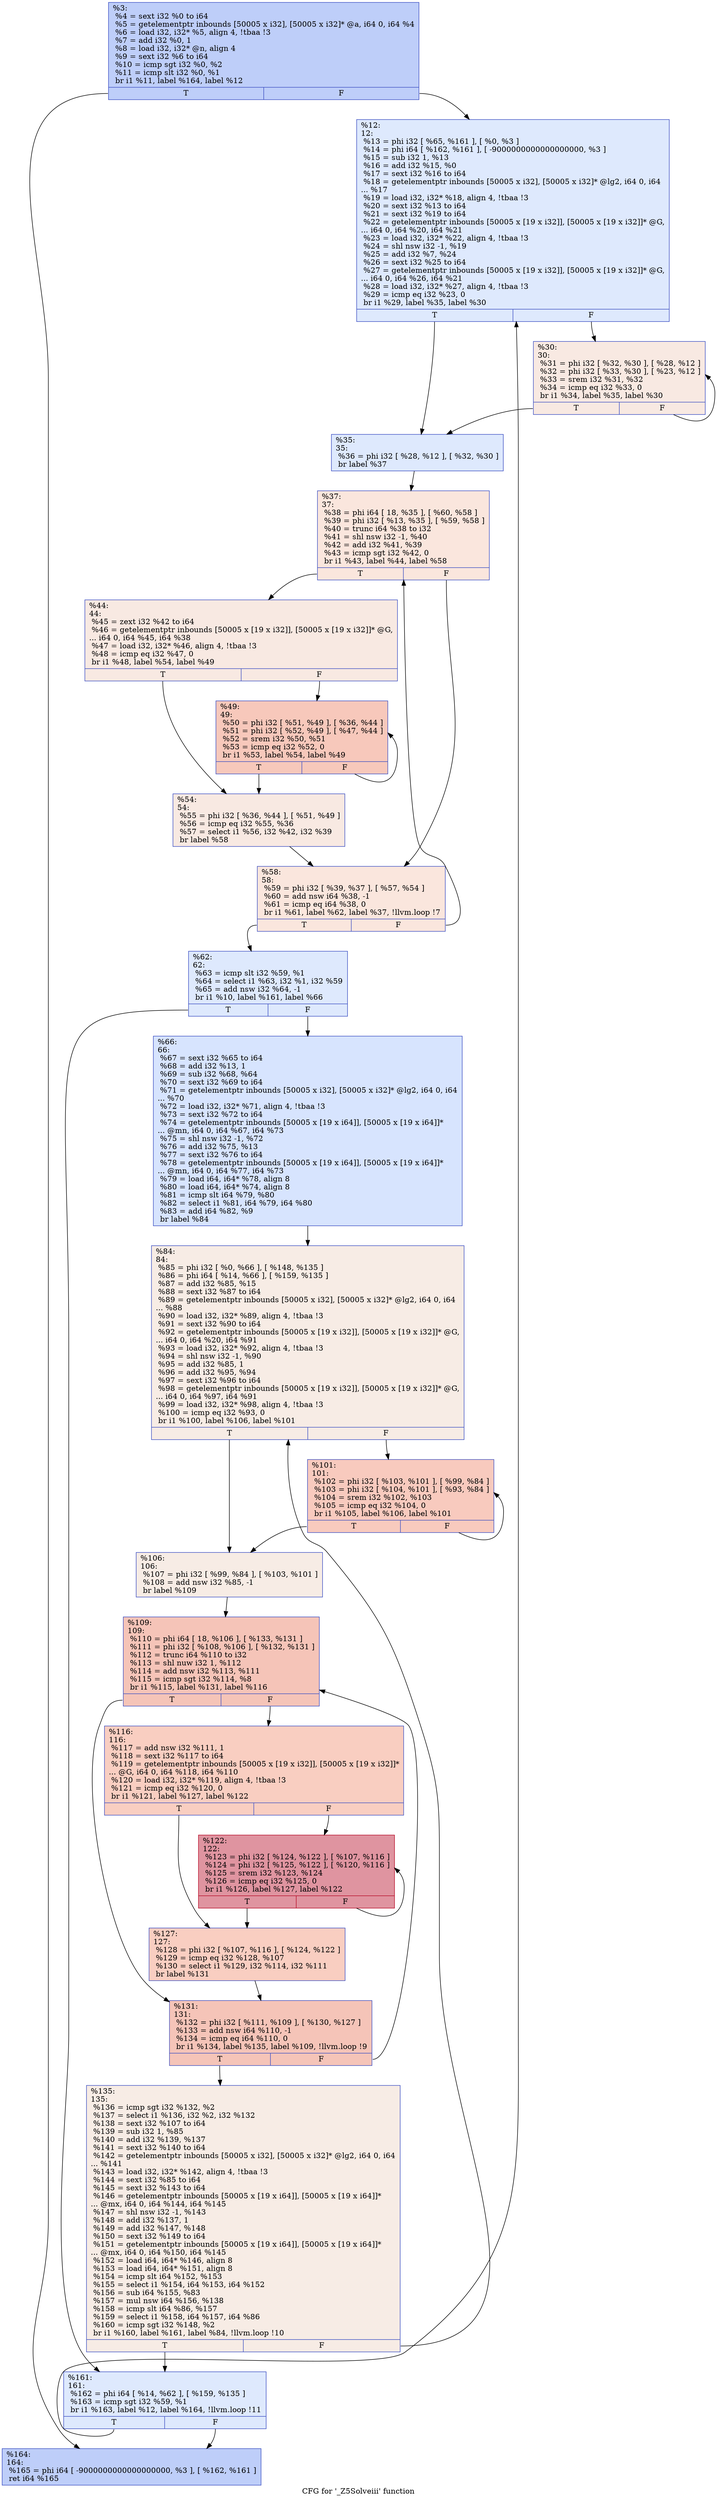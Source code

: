 digraph "CFG for '_Z5Solveiii' function" {
	label="CFG for '_Z5Solveiii' function";

	Node0x55cf4bb57040 [shape=record,color="#3d50c3ff", style=filled, fillcolor="#6c8ff170",label="{%3:\l  %4 = sext i32 %0 to i64\l  %5 = getelementptr inbounds [50005 x i32], [50005 x i32]* @a, i64 0, i64 %4\l  %6 = load i32, i32* %5, align 4, !tbaa !3\l  %7 = add i32 %0, 1\l  %8 = load i32, i32* @n, align 4\l  %9 = sext i32 %6 to i64\l  %10 = icmp sgt i32 %0, %2\l  %11 = icmp slt i32 %0, %1\l  br i1 %11, label %164, label %12\l|{<s0>T|<s1>F}}"];
	Node0x55cf4bb57040:s0 -> Node0x55cf4bb57100;
	Node0x55cf4bb57040:s1 -> Node0x55cf4bb575a0;
	Node0x55cf4bb575a0 [shape=record,color="#3d50c3ff", style=filled, fillcolor="#b5cdfa70",label="{%12:\l12:                                               \l  %13 = phi i32 [ %65, %161 ], [ %0, %3 ]\l  %14 = phi i64 [ %162, %161 ], [ -9000000000000000000, %3 ]\l  %15 = sub i32 1, %13\l  %16 = add i32 %15, %0\l  %17 = sext i32 %16 to i64\l  %18 = getelementptr inbounds [50005 x i32], [50005 x i32]* @lg2, i64 0, i64\l... %17\l  %19 = load i32, i32* %18, align 4, !tbaa !3\l  %20 = sext i32 %13 to i64\l  %21 = sext i32 %19 to i64\l  %22 = getelementptr inbounds [50005 x [19 x i32]], [50005 x [19 x i32]]* @G,\l... i64 0, i64 %20, i64 %21\l  %23 = load i32, i32* %22, align 4, !tbaa !3\l  %24 = shl nsw i32 -1, %19\l  %25 = add i32 %7, %24\l  %26 = sext i32 %25 to i64\l  %27 = getelementptr inbounds [50005 x [19 x i32]], [50005 x [19 x i32]]* @G,\l... i64 0, i64 %26, i64 %21\l  %28 = load i32, i32* %27, align 4, !tbaa !3\l  %29 = icmp eq i32 %23, 0\l  br i1 %29, label %35, label %30\l|{<s0>T|<s1>F}}"];
	Node0x55cf4bb575a0:s0 -> Node0x55cf4bb58020;
	Node0x55cf4bb575a0:s1 -> Node0x55cf4bb580b0;
	Node0x55cf4bb580b0 [shape=record,color="#3d50c3ff", style=filled, fillcolor="#efcebd70",label="{%30:\l30:                                               \l  %31 = phi i32 [ %32, %30 ], [ %28, %12 ]\l  %32 = phi i32 [ %33, %30 ], [ %23, %12 ]\l  %33 = srem i32 %31, %32\l  %34 = icmp eq i32 %33, 0\l  br i1 %34, label %35, label %30\l|{<s0>T|<s1>F}}"];
	Node0x55cf4bb580b0:s0 -> Node0x55cf4bb58020;
	Node0x55cf4bb580b0:s1 -> Node0x55cf4bb580b0;
	Node0x55cf4bb58020 [shape=record,color="#3d50c3ff", style=filled, fillcolor="#b5cdfa70",label="{%35:\l35:                                               \l  %36 = phi i32 [ %28, %12 ], [ %32, %30 ]\l  br label %37\l}"];
	Node0x55cf4bb58020 -> Node0x55cf4bb58880;
	Node0x55cf4bb58880 [shape=record,color="#3d50c3ff", style=filled, fillcolor="#f3c7b170",label="{%37:\l37:                                               \l  %38 = phi i64 [ 18, %35 ], [ %60, %58 ]\l  %39 = phi i32 [ %13, %35 ], [ %59, %58 ]\l  %40 = trunc i64 %38 to i32\l  %41 = shl nsw i32 -1, %40\l  %42 = add i32 %41, %39\l  %43 = icmp sgt i32 %42, 0\l  br i1 %43, label %44, label %58\l|{<s0>T|<s1>F}}"];
	Node0x55cf4bb58880:s0 -> Node0x55cf4bb58d10;
	Node0x55cf4bb58880:s1 -> Node0x55cf4bb58940;
	Node0x55cf4bb58d10 [shape=record,color="#3d50c3ff", style=filled, fillcolor="#efcebd70",label="{%44:\l44:                                               \l  %45 = zext i32 %42 to i64\l  %46 = getelementptr inbounds [50005 x [19 x i32]], [50005 x [19 x i32]]* @G,\l... i64 0, i64 %45, i64 %38\l  %47 = load i32, i32* %46, align 4, !tbaa !3\l  %48 = icmp eq i32 %47, 0\l  br i1 %48, label %54, label %49\l|{<s0>T|<s1>F}}"];
	Node0x55cf4bb58d10:s0 -> Node0x55cf4bb590a0;
	Node0x55cf4bb58d10:s1 -> Node0x55cf4bb590f0;
	Node0x55cf4bb590f0 [shape=record,color="#3d50c3ff", style=filled, fillcolor="#ed836670",label="{%49:\l49:                                               \l  %50 = phi i32 [ %51, %49 ], [ %36, %44 ]\l  %51 = phi i32 [ %52, %49 ], [ %47, %44 ]\l  %52 = srem i32 %50, %51\l  %53 = icmp eq i32 %52, 0\l  br i1 %53, label %54, label %49\l|{<s0>T|<s1>F}}"];
	Node0x55cf4bb590f0:s0 -> Node0x55cf4bb590a0;
	Node0x55cf4bb590f0:s1 -> Node0x55cf4bb590f0;
	Node0x55cf4bb590a0 [shape=record,color="#3d50c3ff", style=filled, fillcolor="#efcebd70",label="{%54:\l54:                                               \l  %55 = phi i32 [ %36, %44 ], [ %51, %49 ]\l  %56 = icmp eq i32 %55, %36\l  %57 = select i1 %56, i32 %42, i32 %39\l  br label %58\l}"];
	Node0x55cf4bb590a0 -> Node0x55cf4bb58940;
	Node0x55cf4bb58940 [shape=record,color="#3d50c3ff", style=filled, fillcolor="#f3c7b170",label="{%58:\l58:                                               \l  %59 = phi i32 [ %39, %37 ], [ %57, %54 ]\l  %60 = add nsw i64 %38, -1\l  %61 = icmp eq i64 %38, 0\l  br i1 %61, label %62, label %37, !llvm.loop !7\l|{<s0>T|<s1>F}}"];
	Node0x55cf4bb58940:s0 -> Node0x55cf4bb59a30;
	Node0x55cf4bb58940:s1 -> Node0x55cf4bb58880;
	Node0x55cf4bb59a30 [shape=record,color="#3d50c3ff", style=filled, fillcolor="#b5cdfa70",label="{%62:\l62:                                               \l  %63 = icmp slt i32 %59, %1\l  %64 = select i1 %63, i32 %1, i32 %59\l  %65 = add nsw i32 %64, -1\l  br i1 %10, label %161, label %66\l|{<s0>T|<s1>F}}"];
	Node0x55cf4bb59a30:s0 -> Node0x55cf4bb576a0;
	Node0x55cf4bb59a30:s1 -> Node0x55cf4bb5a310;
	Node0x55cf4bb5a310 [shape=record,color="#3d50c3ff", style=filled, fillcolor="#a5c3fe70",label="{%66:\l66:                                               \l  %67 = sext i32 %65 to i64\l  %68 = add i32 %13, 1\l  %69 = sub i32 %68, %64\l  %70 = sext i32 %69 to i64\l  %71 = getelementptr inbounds [50005 x i32], [50005 x i32]* @lg2, i64 0, i64\l... %70\l  %72 = load i32, i32* %71, align 4, !tbaa !3\l  %73 = sext i32 %72 to i64\l  %74 = getelementptr inbounds [50005 x [19 x i64]], [50005 x [19 x i64]]*\l... @mn, i64 0, i64 %67, i64 %73\l  %75 = shl nsw i32 -1, %72\l  %76 = add i32 %75, %13\l  %77 = sext i32 %76 to i64\l  %78 = getelementptr inbounds [50005 x [19 x i64]], [50005 x [19 x i64]]*\l... @mn, i64 0, i64 %77, i64 %73\l  %79 = load i64, i64* %78, align 8\l  %80 = load i64, i64* %74, align 8\l  %81 = icmp slt i64 %79, %80\l  %82 = select i1 %81, i64 %79, i64 %80\l  %83 = add i64 %82, %9\l  br label %84\l}"];
	Node0x55cf4bb5a310 -> Node0x55cf4bb5adb0;
	Node0x55cf4bb5adb0 [shape=record,color="#3d50c3ff", style=filled, fillcolor="#ecd3c570",label="{%84:\l84:                                               \l  %85 = phi i32 [ %0, %66 ], [ %148, %135 ]\l  %86 = phi i64 [ %14, %66 ], [ %159, %135 ]\l  %87 = add i32 %85, %15\l  %88 = sext i32 %87 to i64\l  %89 = getelementptr inbounds [50005 x i32], [50005 x i32]* @lg2, i64 0, i64\l... %88\l  %90 = load i32, i32* %89, align 4, !tbaa !3\l  %91 = sext i32 %90 to i64\l  %92 = getelementptr inbounds [50005 x [19 x i32]], [50005 x [19 x i32]]* @G,\l... i64 0, i64 %20, i64 %91\l  %93 = load i32, i32* %92, align 4, !tbaa !3\l  %94 = shl nsw i32 -1, %90\l  %95 = add i32 %85, 1\l  %96 = add i32 %95, %94\l  %97 = sext i32 %96 to i64\l  %98 = getelementptr inbounds [50005 x [19 x i32]], [50005 x [19 x i32]]* @G,\l... i64 0, i64 %97, i64 %91\l  %99 = load i32, i32* %98, align 4, !tbaa !3\l  %100 = icmp eq i32 %93, 0\l  br i1 %100, label %106, label %101\l|{<s0>T|<s1>F}}"];
	Node0x55cf4bb5adb0:s0 -> Node0x55cf4bb5b810;
	Node0x55cf4bb5adb0:s1 -> Node0x55cf4bb5b860;
	Node0x55cf4bb5b860 [shape=record,color="#3d50c3ff", style=filled, fillcolor="#ef886b70",label="{%101:\l101:                                              \l  %102 = phi i32 [ %103, %101 ], [ %99, %84 ]\l  %103 = phi i32 [ %104, %101 ], [ %93, %84 ]\l  %104 = srem i32 %102, %103\l  %105 = icmp eq i32 %104, 0\l  br i1 %105, label %106, label %101\l|{<s0>T|<s1>F}}"];
	Node0x55cf4bb5b860:s0 -> Node0x55cf4bb5b810;
	Node0x55cf4bb5b860:s1 -> Node0x55cf4bb5b860;
	Node0x55cf4bb5b810 [shape=record,color="#3d50c3ff", style=filled, fillcolor="#ecd3c570",label="{%106:\l106:                                              \l  %107 = phi i32 [ %99, %84 ], [ %103, %101 ]\l  %108 = add nsw i32 %85, -1\l  br label %109\l}"];
	Node0x55cf4bb5b810 -> Node0x55cf4bb5bdd0;
	Node0x55cf4bb5bdd0 [shape=record,color="#3d50c3ff", style=filled, fillcolor="#e97a5f70",label="{%109:\l109:                                              \l  %110 = phi i64 [ 18, %106 ], [ %133, %131 ]\l  %111 = phi i32 [ %108, %106 ], [ %132, %131 ]\l  %112 = trunc i64 %110 to i32\l  %113 = shl nuw i32 1, %112\l  %114 = add nsw i32 %113, %111\l  %115 = icmp sgt i32 %114, %8\l  br i1 %115, label %131, label %116\l|{<s0>T|<s1>F}}"];
	Node0x55cf4bb5bdd0:s0 -> Node0x55cf4bb5be90;
	Node0x55cf4bb5bdd0:s1 -> Node0x55cf4bb5c260;
	Node0x55cf4bb5c260 [shape=record,color="#3d50c3ff", style=filled, fillcolor="#f2907270",label="{%116:\l116:                                              \l  %117 = add nsw i32 %111, 1\l  %118 = sext i32 %117 to i64\l  %119 = getelementptr inbounds [50005 x [19 x i32]], [50005 x [19 x i32]]*\l... @G, i64 0, i64 %118, i64 %110\l  %120 = load i32, i32* %119, align 4, !tbaa !3\l  %121 = icmp eq i32 %120, 0\l  br i1 %121, label %127, label %122\l|{<s0>T|<s1>F}}"];
	Node0x55cf4bb5c260:s0 -> Node0x55cf4bb5c640;
	Node0x55cf4bb5c260:s1 -> Node0x55cf4bb5c690;
	Node0x55cf4bb5c690 [shape=record,color="#b70d28ff", style=filled, fillcolor="#b70d2870",label="{%122:\l122:                                              \l  %123 = phi i32 [ %124, %122 ], [ %107, %116 ]\l  %124 = phi i32 [ %125, %122 ], [ %120, %116 ]\l  %125 = srem i32 %123, %124\l  %126 = icmp eq i32 %125, 0\l  br i1 %126, label %127, label %122\l|{<s0>T|<s1>F}}"];
	Node0x55cf4bb5c690:s0 -> Node0x55cf4bb5c640;
	Node0x55cf4bb5c690:s1 -> Node0x55cf4bb5c690;
	Node0x55cf4bb5c640 [shape=record,color="#3d50c3ff", style=filled, fillcolor="#f2907270",label="{%127:\l127:                                              \l  %128 = phi i32 [ %107, %116 ], [ %124, %122 ]\l  %129 = icmp eq i32 %128, %107\l  %130 = select i1 %129, i32 %114, i32 %111\l  br label %131\l}"];
	Node0x55cf4bb5c640 -> Node0x55cf4bb5be90;
	Node0x55cf4bb5be90 [shape=record,color="#3d50c3ff", style=filled, fillcolor="#e97a5f70",label="{%131:\l131:                                              \l  %132 = phi i32 [ %111, %109 ], [ %130, %127 ]\l  %133 = add nsw i64 %110, -1\l  %134 = icmp eq i64 %110, 0\l  br i1 %134, label %135, label %109, !llvm.loop !9\l|{<s0>T|<s1>F}}"];
	Node0x55cf4bb5be90:s0 -> Node0x55cf4bb5ae70;
	Node0x55cf4bb5be90:s1 -> Node0x55cf4bb5bdd0;
	Node0x55cf4bb5ae70 [shape=record,color="#3d50c3ff", style=filled, fillcolor="#ecd3c570",label="{%135:\l135:                                              \l  %136 = icmp sgt i32 %132, %2\l  %137 = select i1 %136, i32 %2, i32 %132\l  %138 = sext i32 %107 to i64\l  %139 = sub i32 1, %85\l  %140 = add i32 %139, %137\l  %141 = sext i32 %140 to i64\l  %142 = getelementptr inbounds [50005 x i32], [50005 x i32]* @lg2, i64 0, i64\l... %141\l  %143 = load i32, i32* %142, align 4, !tbaa !3\l  %144 = sext i32 %85 to i64\l  %145 = sext i32 %143 to i64\l  %146 = getelementptr inbounds [50005 x [19 x i64]], [50005 x [19 x i64]]*\l... @mx, i64 0, i64 %144, i64 %145\l  %147 = shl nsw i32 -1, %143\l  %148 = add i32 %137, 1\l  %149 = add i32 %147, %148\l  %150 = sext i32 %149 to i64\l  %151 = getelementptr inbounds [50005 x [19 x i64]], [50005 x [19 x i64]]*\l... @mx, i64 0, i64 %150, i64 %145\l  %152 = load i64, i64* %146, align 8\l  %153 = load i64, i64* %151, align 8\l  %154 = icmp slt i64 %152, %153\l  %155 = select i1 %154, i64 %153, i64 %152\l  %156 = sub i64 %155, %83\l  %157 = mul nsw i64 %156, %138\l  %158 = icmp slt i64 %86, %157\l  %159 = select i1 %158, i64 %157, i64 %86\l  %160 = icmp sgt i32 %148, %2\l  br i1 %160, label %161, label %84, !llvm.loop !10\l|{<s0>T|<s1>F}}"];
	Node0x55cf4bb5ae70:s0 -> Node0x55cf4bb576a0;
	Node0x55cf4bb5ae70:s1 -> Node0x55cf4bb5adb0;
	Node0x55cf4bb576a0 [shape=record,color="#3d50c3ff", style=filled, fillcolor="#b5cdfa70",label="{%161:\l161:                                              \l  %162 = phi i64 [ %14, %62 ], [ %159, %135 ]\l  %163 = icmp sgt i32 %59, %1\l  br i1 %163, label %12, label %164, !llvm.loop !11\l|{<s0>T|<s1>F}}"];
	Node0x55cf4bb576a0:s0 -> Node0x55cf4bb575a0;
	Node0x55cf4bb576a0:s1 -> Node0x55cf4bb57100;
	Node0x55cf4bb57100 [shape=record,color="#3d50c3ff", style=filled, fillcolor="#6c8ff170",label="{%164:\l164:                                              \l  %165 = phi i64 [ -9000000000000000000, %3 ], [ %162, %161 ]\l  ret i64 %165\l}"];
}

